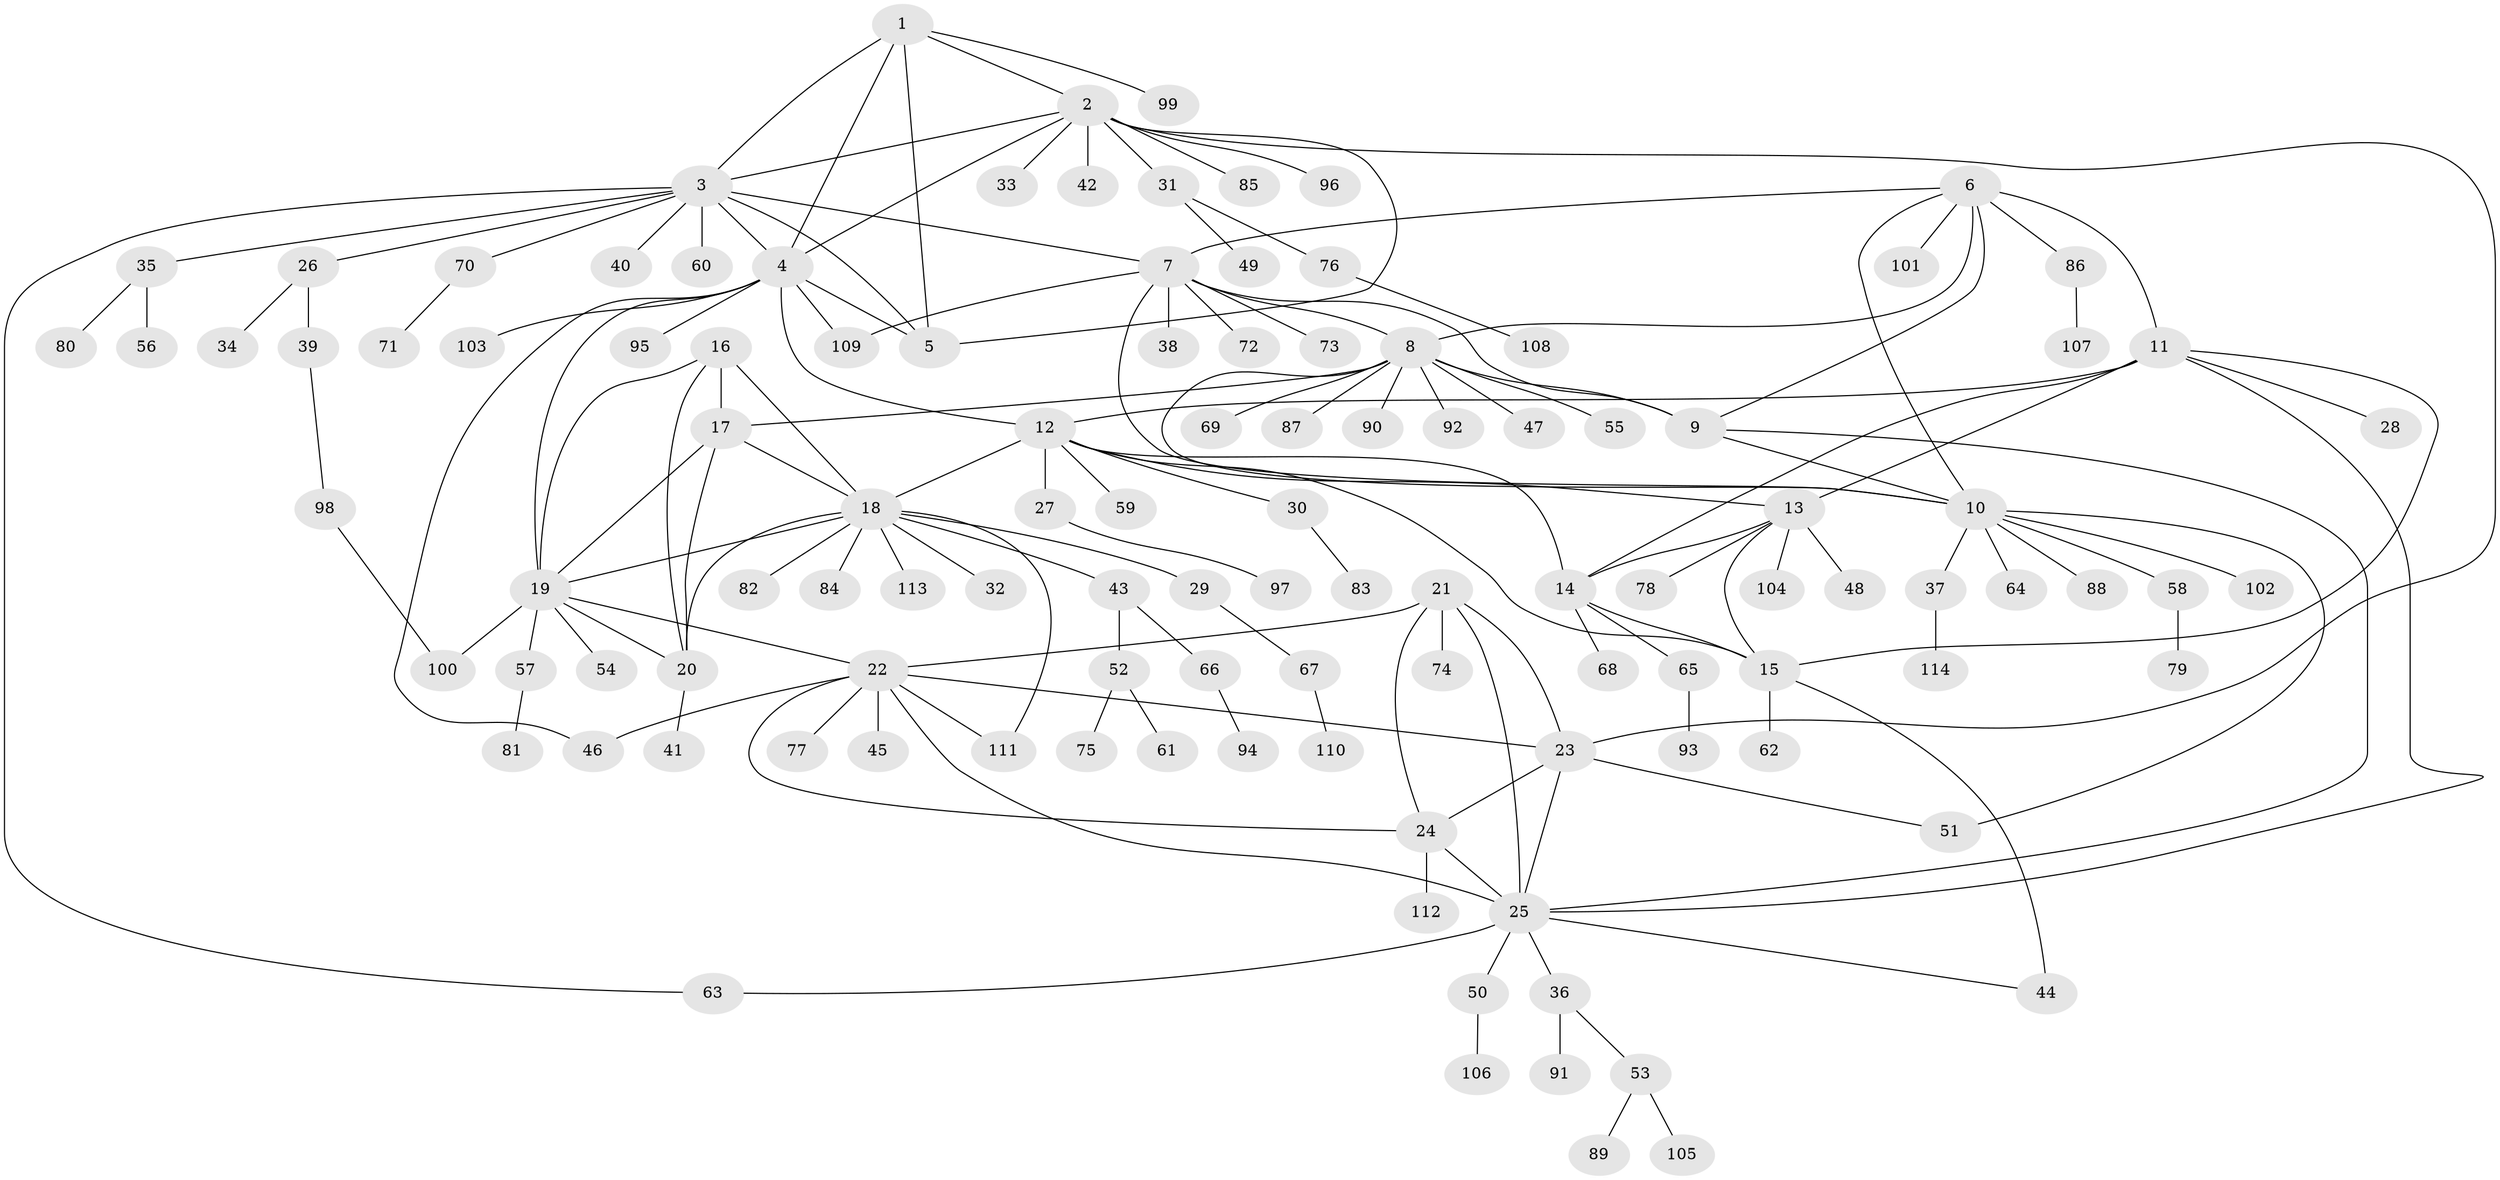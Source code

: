 // Generated by graph-tools (version 1.1) at 2025/26/03/09/25 03:26:49]
// undirected, 114 vertices, 156 edges
graph export_dot {
graph [start="1"]
  node [color=gray90,style=filled];
  1;
  2;
  3;
  4;
  5;
  6;
  7;
  8;
  9;
  10;
  11;
  12;
  13;
  14;
  15;
  16;
  17;
  18;
  19;
  20;
  21;
  22;
  23;
  24;
  25;
  26;
  27;
  28;
  29;
  30;
  31;
  32;
  33;
  34;
  35;
  36;
  37;
  38;
  39;
  40;
  41;
  42;
  43;
  44;
  45;
  46;
  47;
  48;
  49;
  50;
  51;
  52;
  53;
  54;
  55;
  56;
  57;
  58;
  59;
  60;
  61;
  62;
  63;
  64;
  65;
  66;
  67;
  68;
  69;
  70;
  71;
  72;
  73;
  74;
  75;
  76;
  77;
  78;
  79;
  80;
  81;
  82;
  83;
  84;
  85;
  86;
  87;
  88;
  89;
  90;
  91;
  92;
  93;
  94;
  95;
  96;
  97;
  98;
  99;
  100;
  101;
  102;
  103;
  104;
  105;
  106;
  107;
  108;
  109;
  110;
  111;
  112;
  113;
  114;
  1 -- 2;
  1 -- 3;
  1 -- 4;
  1 -- 5;
  1 -- 99;
  2 -- 3;
  2 -- 4;
  2 -- 5;
  2 -- 23;
  2 -- 31;
  2 -- 33;
  2 -- 42;
  2 -- 85;
  2 -- 96;
  3 -- 4;
  3 -- 5;
  3 -- 7;
  3 -- 26;
  3 -- 35;
  3 -- 40;
  3 -- 60;
  3 -- 63;
  3 -- 70;
  4 -- 5;
  4 -- 12;
  4 -- 19;
  4 -- 46;
  4 -- 95;
  4 -- 103;
  4 -- 109;
  6 -- 7;
  6 -- 8;
  6 -- 9;
  6 -- 10;
  6 -- 11;
  6 -- 86;
  6 -- 101;
  7 -- 8;
  7 -- 9;
  7 -- 10;
  7 -- 38;
  7 -- 72;
  7 -- 73;
  7 -- 109;
  8 -- 9;
  8 -- 10;
  8 -- 17;
  8 -- 47;
  8 -- 55;
  8 -- 69;
  8 -- 87;
  8 -- 90;
  8 -- 92;
  9 -- 10;
  9 -- 25;
  10 -- 37;
  10 -- 51;
  10 -- 58;
  10 -- 64;
  10 -- 88;
  10 -- 102;
  11 -- 12;
  11 -- 13;
  11 -- 14;
  11 -- 15;
  11 -- 25;
  11 -- 28;
  12 -- 13;
  12 -- 14;
  12 -- 15;
  12 -- 18;
  12 -- 27;
  12 -- 30;
  12 -- 59;
  13 -- 14;
  13 -- 15;
  13 -- 48;
  13 -- 78;
  13 -- 104;
  14 -- 15;
  14 -- 65;
  14 -- 68;
  15 -- 44;
  15 -- 62;
  16 -- 17;
  16 -- 18;
  16 -- 19;
  16 -- 20;
  17 -- 18;
  17 -- 19;
  17 -- 20;
  18 -- 19;
  18 -- 20;
  18 -- 29;
  18 -- 32;
  18 -- 43;
  18 -- 82;
  18 -- 84;
  18 -- 111;
  18 -- 113;
  19 -- 20;
  19 -- 22;
  19 -- 54;
  19 -- 57;
  19 -- 100;
  20 -- 41;
  21 -- 22;
  21 -- 23;
  21 -- 24;
  21 -- 25;
  21 -- 74;
  22 -- 23;
  22 -- 24;
  22 -- 25;
  22 -- 45;
  22 -- 46;
  22 -- 77;
  22 -- 111;
  23 -- 24;
  23 -- 25;
  23 -- 51;
  24 -- 25;
  24 -- 112;
  25 -- 36;
  25 -- 44;
  25 -- 50;
  25 -- 63;
  26 -- 34;
  26 -- 39;
  27 -- 97;
  29 -- 67;
  30 -- 83;
  31 -- 49;
  31 -- 76;
  35 -- 56;
  35 -- 80;
  36 -- 53;
  36 -- 91;
  37 -- 114;
  39 -- 98;
  43 -- 52;
  43 -- 66;
  50 -- 106;
  52 -- 61;
  52 -- 75;
  53 -- 89;
  53 -- 105;
  57 -- 81;
  58 -- 79;
  65 -- 93;
  66 -- 94;
  67 -- 110;
  70 -- 71;
  76 -- 108;
  86 -- 107;
  98 -- 100;
}
